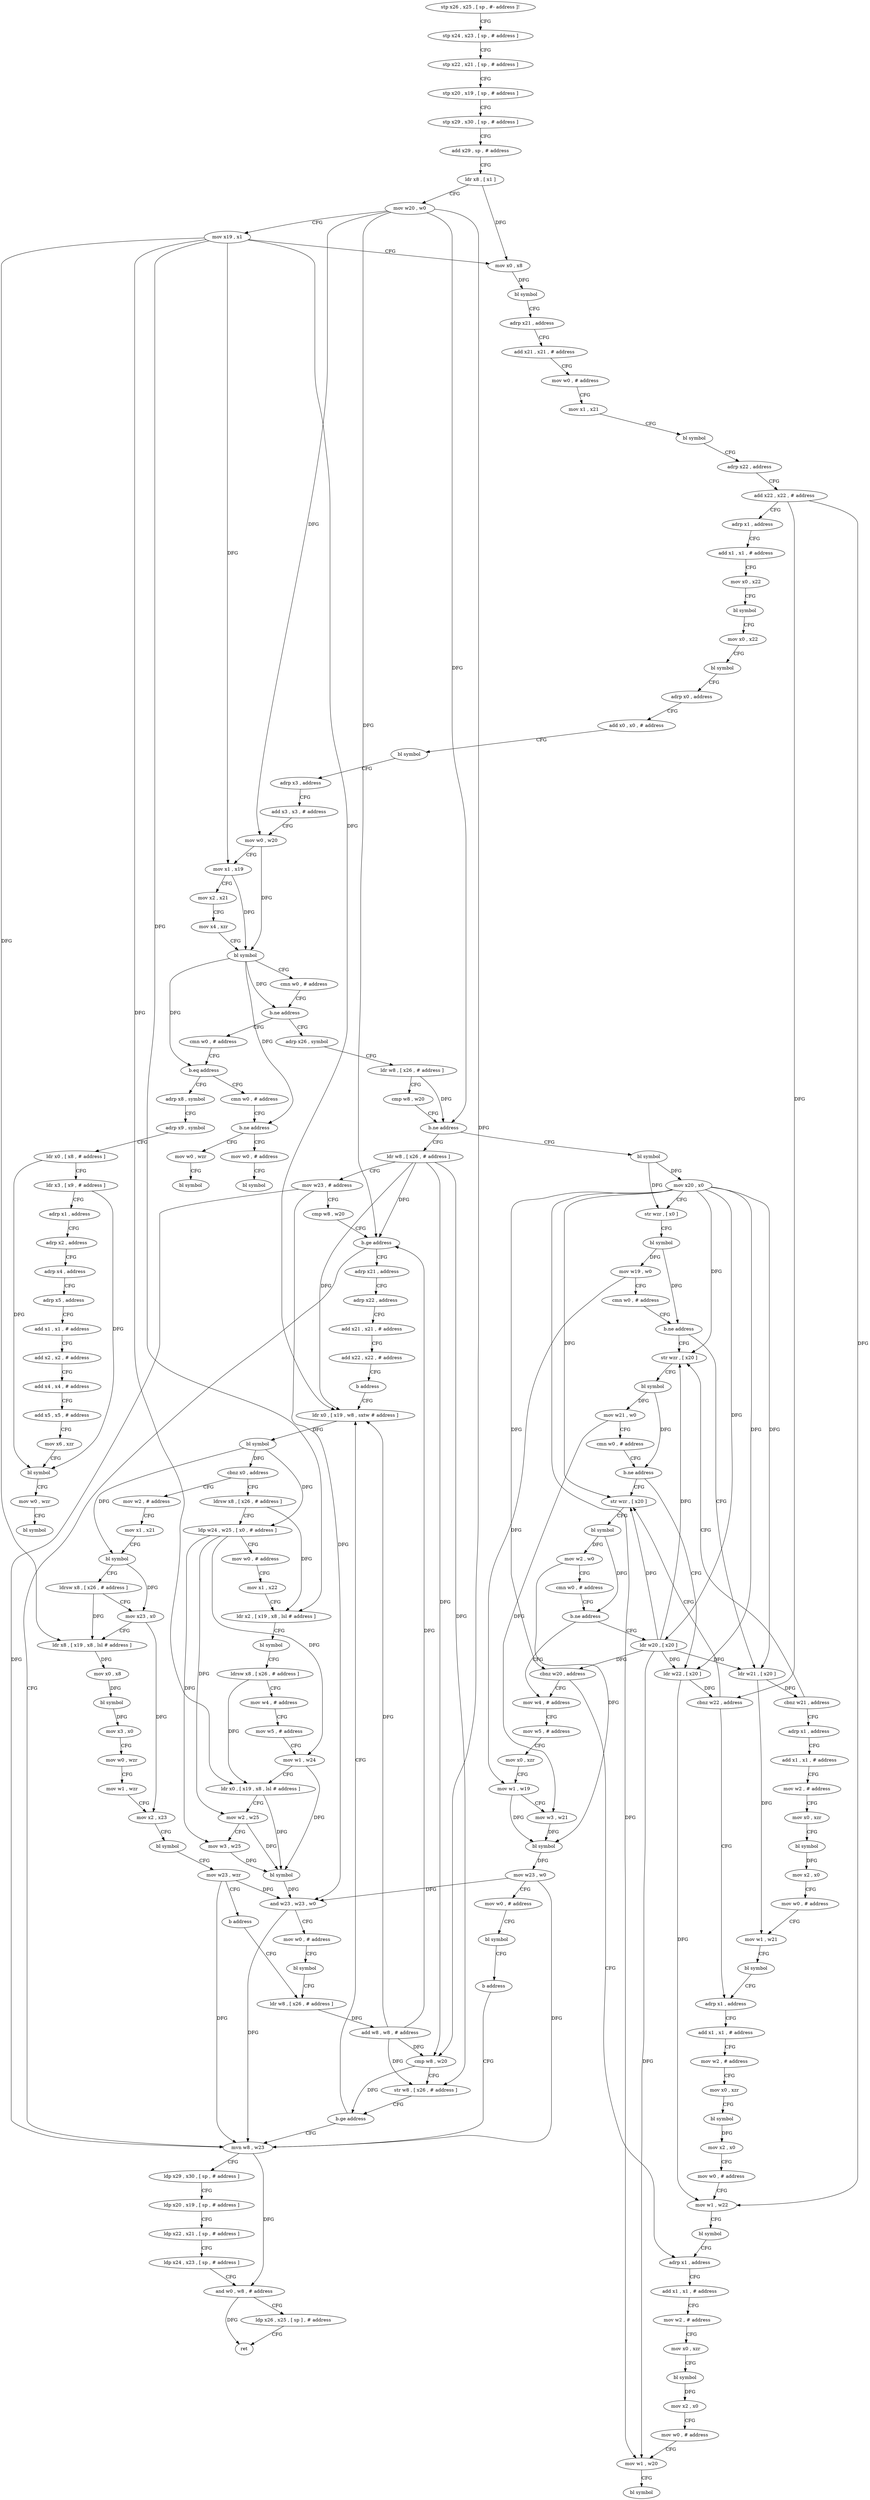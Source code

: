 digraph "func" {
"4200556" [label = "stp x26 , x25 , [ sp , #- address ]!" ]
"4200560" [label = "stp x24 , x23 , [ sp , # address ]" ]
"4200564" [label = "stp x22 , x21 , [ sp , # address ]" ]
"4200568" [label = "stp x20 , x19 , [ sp , # address ]" ]
"4200572" [label = "stp x29 , x30 , [ sp , # address ]" ]
"4200576" [label = "add x29 , sp , # address" ]
"4200580" [label = "ldr x8 , [ x1 ]" ]
"4200584" [label = "mov w20 , w0" ]
"4200588" [label = "mov x19 , x1" ]
"4200592" [label = "mov x0 , x8" ]
"4200596" [label = "bl symbol" ]
"4200600" [label = "adrp x21 , address" ]
"4200604" [label = "add x21 , x21 , # address" ]
"4200608" [label = "mov w0 , # address" ]
"4200612" [label = "mov x1 , x21" ]
"4200616" [label = "bl symbol" ]
"4200620" [label = "adrp x22 , address" ]
"4200624" [label = "add x22 , x22 , # address" ]
"4200628" [label = "adrp x1 , address" ]
"4200632" [label = "add x1 , x1 , # address" ]
"4200636" [label = "mov x0 , x22" ]
"4200640" [label = "bl symbol" ]
"4200644" [label = "mov x0 , x22" ]
"4200648" [label = "bl symbol" ]
"4200652" [label = "adrp x0 , address" ]
"4200656" [label = "add x0 , x0 , # address" ]
"4200660" [label = "bl symbol" ]
"4200664" [label = "adrp x3 , address" ]
"4200668" [label = "add x3 , x3 , # address" ]
"4200672" [label = "mov w0 , w20" ]
"4200676" [label = "mov x1 , x19" ]
"4200680" [label = "mov x2 , x21" ]
"4200684" [label = "mov x4 , xzr" ]
"4200688" [label = "bl symbol" ]
"4200692" [label = "cmn w0 , # address" ]
"4200696" [label = "b.ne address" ]
"4201076" [label = "cmn w0 , # address" ]
"4200700" [label = "adrp x26 , symbol" ]
"4201080" [label = "b.eq address" ]
"4201100" [label = "adrp x8 , symbol" ]
"4201084" [label = "cmn w0 , # address" ]
"4200704" [label = "ldr w8 , [ x26 , # address ]" ]
"4200708" [label = "cmp w8 , w20" ]
"4200712" [label = "b.ne address" ]
"4200848" [label = "ldr w8 , [ x26 , # address ]" ]
"4200716" [label = "bl symbol" ]
"4201104" [label = "adrp x9 , symbol" ]
"4201108" [label = "ldr x0 , [ x8 , # address ]" ]
"4201112" [label = "ldr x3 , [ x9 , # address ]" ]
"4201116" [label = "adrp x1 , address" ]
"4201120" [label = "adrp x2 , address" ]
"4201124" [label = "adrp x4 , address" ]
"4201128" [label = "adrp x5 , address" ]
"4201132" [label = "add x1 , x1 , # address" ]
"4201136" [label = "add x2 , x2 , # address" ]
"4201140" [label = "add x4 , x4 , # address" ]
"4201144" [label = "add x5 , x5 , # address" ]
"4201148" [label = "mov x6 , xzr" ]
"4201152" [label = "bl symbol" ]
"4201156" [label = "mov w0 , wzr" ]
"4201160" [label = "bl symbol" ]
"4201088" [label = "b.ne address" ]
"4201164" [label = "mov w0 , # address" ]
"4201092" [label = "mov w0 , wzr" ]
"4200852" [label = "mov w23 , # address" ]
"4200856" [label = "cmp w8 , w20" ]
"4200860" [label = "b.ge address" ]
"4201044" [label = "mvn w8 , w23" ]
"4200864" [label = "adrp x21 , address" ]
"4200720" [label = "mov x20 , x0" ]
"4200724" [label = "str wzr , [ x0 ]" ]
"4200728" [label = "bl symbol" ]
"4200732" [label = "mov w19 , w0" ]
"4200736" [label = "cmn w0 , # address" ]
"4200740" [label = "b.ne address" ]
"4200752" [label = "str wzr , [ x20 ]" ]
"4200744" [label = "ldr w21 , [ x20 ]" ]
"4201168" [label = "bl symbol" ]
"4201096" [label = "bl symbol" ]
"4201048" [label = "ldp x29 , x30 , [ sp , # address ]" ]
"4201052" [label = "ldp x20 , x19 , [ sp , # address ]" ]
"4201056" [label = "ldp x22 , x21 , [ sp , # address ]" ]
"4201060" [label = "ldp x24 , x23 , [ sp , # address ]" ]
"4201064" [label = "and w0 , w8 , # address" ]
"4201068" [label = "ldp x26 , x25 , [ sp ] , # address" ]
"4201072" [label = "ret" ]
"4200868" [label = "adrp x22 , address" ]
"4200872" [label = "add x21 , x21 , # address" ]
"4200876" [label = "add x22 , x22 , # address" ]
"4200880" [label = "b address" ]
"4200972" [label = "ldr x0 , [ x19 , w8 , sxtw # address ]" ]
"4200756" [label = "bl symbol" ]
"4200760" [label = "mov w21 , w0" ]
"4200764" [label = "cmn w0 , # address" ]
"4200768" [label = "b.ne address" ]
"4200780" [label = "str wzr , [ x20 ]" ]
"4200772" [label = "ldr w22 , [ x20 ]" ]
"4200748" [label = "cbnz w21 , address" ]
"4201172" [label = "adrp x1 , address" ]
"4200976" [label = "bl symbol" ]
"4200980" [label = "cbnz x0 , address" ]
"4200884" [label = "ldrsw x8 , [ x26 , # address ]" ]
"4200984" [label = "mov w2 , # address" ]
"4200784" [label = "bl symbol" ]
"4200788" [label = "mov w2 , w0" ]
"4200792" [label = "cmn w0 , # address" ]
"4200796" [label = "b.ne address" ]
"4200808" [label = "mov w4 , # address" ]
"4200800" [label = "ldr w20 , [ x20 ]" ]
"4200776" [label = "cbnz w22 , address" ]
"4201208" [label = "adrp x1 , address" ]
"4201176" [label = "add x1 , x1 , # address" ]
"4201180" [label = "mov w2 , # address" ]
"4201184" [label = "mov x0 , xzr" ]
"4201188" [label = "bl symbol" ]
"4201192" [label = "mov x2 , x0" ]
"4201196" [label = "mov w0 , # address" ]
"4201200" [label = "mov w1 , w21" ]
"4201204" [label = "bl symbol" ]
"4200888" [label = "ldp w24 , w25 , [ x0 , # address ]" ]
"4200892" [label = "mov w0 , # address" ]
"4200896" [label = "mov x1 , x22" ]
"4200900" [label = "ldr x2 , [ x19 , x8 , lsl # address ]" ]
"4200904" [label = "bl symbol" ]
"4200908" [label = "ldrsw x8 , [ x26 , # address ]" ]
"4200912" [label = "mov w4 , # address" ]
"4200916" [label = "mov w5 , # address" ]
"4200920" [label = "mov w1 , w24" ]
"4200924" [label = "ldr x0 , [ x19 , x8 , lsl # address ]" ]
"4200928" [label = "mov w2 , w25" ]
"4200932" [label = "mov w3 , w25" ]
"4200936" [label = "bl symbol" ]
"4200940" [label = "and w23 , w23 , w0" ]
"4200944" [label = "mov w0 , # address" ]
"4200948" [label = "bl symbol" ]
"4200952" [label = "ldr w8 , [ x26 , # address ]" ]
"4200988" [label = "mov x1 , x21" ]
"4200992" [label = "bl symbol" ]
"4200996" [label = "ldrsw x8 , [ x26 , # address ]" ]
"4201000" [label = "mov x23 , x0" ]
"4201004" [label = "ldr x8 , [ x19 , x8 , lsl # address ]" ]
"4201008" [label = "mov x0 , x8" ]
"4201012" [label = "bl symbol" ]
"4201016" [label = "mov x3 , x0" ]
"4201020" [label = "mov w0 , wzr" ]
"4201024" [label = "mov w1 , wzr" ]
"4201028" [label = "mov x2 , x23" ]
"4201032" [label = "bl symbol" ]
"4201036" [label = "mov w23 , wzr" ]
"4201040" [label = "b address" ]
"4200812" [label = "mov w5 , # address" ]
"4200816" [label = "mov x0 , xzr" ]
"4200820" [label = "mov w1 , w19" ]
"4200824" [label = "mov w3 , w21" ]
"4200828" [label = "bl symbol" ]
"4200832" [label = "mov w23 , w0" ]
"4200836" [label = "mov w0 , # address" ]
"4200840" [label = "bl symbol" ]
"4200844" [label = "b address" ]
"4200804" [label = "cbnz w20 , address" ]
"4201244" [label = "adrp x1 , address" ]
"4201212" [label = "add x1 , x1 , # address" ]
"4201216" [label = "mov w2 , # address" ]
"4201220" [label = "mov x0 , xzr" ]
"4201224" [label = "bl symbol" ]
"4201228" [label = "mov x2 , x0" ]
"4201232" [label = "mov w0 , # address" ]
"4201236" [label = "mov w1 , w22" ]
"4201240" [label = "bl symbol" ]
"4200956" [label = "add w8 , w8 , # address" ]
"4200960" [label = "cmp w8 , w20" ]
"4200964" [label = "str w8 , [ x26 , # address ]" ]
"4200968" [label = "b.ge address" ]
"4201248" [label = "add x1 , x1 , # address" ]
"4201252" [label = "mov w2 , # address" ]
"4201256" [label = "mov x0 , xzr" ]
"4201260" [label = "bl symbol" ]
"4201264" [label = "mov x2 , x0" ]
"4201268" [label = "mov w0 , # address" ]
"4201272" [label = "mov w1 , w20" ]
"4201276" [label = "bl symbol" ]
"4200556" -> "4200560" [ label = "CFG" ]
"4200560" -> "4200564" [ label = "CFG" ]
"4200564" -> "4200568" [ label = "CFG" ]
"4200568" -> "4200572" [ label = "CFG" ]
"4200572" -> "4200576" [ label = "CFG" ]
"4200576" -> "4200580" [ label = "CFG" ]
"4200580" -> "4200584" [ label = "CFG" ]
"4200580" -> "4200592" [ label = "DFG" ]
"4200584" -> "4200588" [ label = "CFG" ]
"4200584" -> "4200672" [ label = "DFG" ]
"4200584" -> "4200712" [ label = "DFG" ]
"4200584" -> "4200860" [ label = "DFG" ]
"4200584" -> "4200960" [ label = "DFG" ]
"4200588" -> "4200592" [ label = "CFG" ]
"4200588" -> "4200676" [ label = "DFG" ]
"4200588" -> "4200972" [ label = "DFG" ]
"4200588" -> "4200900" [ label = "DFG" ]
"4200588" -> "4200924" [ label = "DFG" ]
"4200588" -> "4201004" [ label = "DFG" ]
"4200592" -> "4200596" [ label = "DFG" ]
"4200596" -> "4200600" [ label = "CFG" ]
"4200600" -> "4200604" [ label = "CFG" ]
"4200604" -> "4200608" [ label = "CFG" ]
"4200608" -> "4200612" [ label = "CFG" ]
"4200612" -> "4200616" [ label = "CFG" ]
"4200616" -> "4200620" [ label = "CFG" ]
"4200620" -> "4200624" [ label = "CFG" ]
"4200624" -> "4200628" [ label = "CFG" ]
"4200624" -> "4200776" [ label = "DFG" ]
"4200624" -> "4201236" [ label = "DFG" ]
"4200628" -> "4200632" [ label = "CFG" ]
"4200632" -> "4200636" [ label = "CFG" ]
"4200636" -> "4200640" [ label = "CFG" ]
"4200640" -> "4200644" [ label = "CFG" ]
"4200644" -> "4200648" [ label = "CFG" ]
"4200648" -> "4200652" [ label = "CFG" ]
"4200652" -> "4200656" [ label = "CFG" ]
"4200656" -> "4200660" [ label = "CFG" ]
"4200660" -> "4200664" [ label = "CFG" ]
"4200664" -> "4200668" [ label = "CFG" ]
"4200668" -> "4200672" [ label = "CFG" ]
"4200672" -> "4200676" [ label = "CFG" ]
"4200672" -> "4200688" [ label = "DFG" ]
"4200676" -> "4200680" [ label = "CFG" ]
"4200676" -> "4200688" [ label = "DFG" ]
"4200680" -> "4200684" [ label = "CFG" ]
"4200684" -> "4200688" [ label = "CFG" ]
"4200688" -> "4200692" [ label = "CFG" ]
"4200688" -> "4200696" [ label = "DFG" ]
"4200688" -> "4201080" [ label = "DFG" ]
"4200688" -> "4201088" [ label = "DFG" ]
"4200692" -> "4200696" [ label = "CFG" ]
"4200696" -> "4201076" [ label = "CFG" ]
"4200696" -> "4200700" [ label = "CFG" ]
"4201076" -> "4201080" [ label = "CFG" ]
"4200700" -> "4200704" [ label = "CFG" ]
"4201080" -> "4201100" [ label = "CFG" ]
"4201080" -> "4201084" [ label = "CFG" ]
"4201100" -> "4201104" [ label = "CFG" ]
"4201084" -> "4201088" [ label = "CFG" ]
"4200704" -> "4200708" [ label = "CFG" ]
"4200704" -> "4200712" [ label = "DFG" ]
"4200708" -> "4200712" [ label = "CFG" ]
"4200712" -> "4200848" [ label = "CFG" ]
"4200712" -> "4200716" [ label = "CFG" ]
"4200848" -> "4200852" [ label = "CFG" ]
"4200848" -> "4200860" [ label = "DFG" ]
"4200848" -> "4200972" [ label = "DFG" ]
"4200848" -> "4200960" [ label = "DFG" ]
"4200848" -> "4200964" [ label = "DFG" ]
"4200716" -> "4200720" [ label = "DFG" ]
"4200716" -> "4200724" [ label = "DFG" ]
"4201104" -> "4201108" [ label = "CFG" ]
"4201108" -> "4201112" [ label = "CFG" ]
"4201108" -> "4201152" [ label = "DFG" ]
"4201112" -> "4201116" [ label = "CFG" ]
"4201112" -> "4201152" [ label = "DFG" ]
"4201116" -> "4201120" [ label = "CFG" ]
"4201120" -> "4201124" [ label = "CFG" ]
"4201124" -> "4201128" [ label = "CFG" ]
"4201128" -> "4201132" [ label = "CFG" ]
"4201132" -> "4201136" [ label = "CFG" ]
"4201136" -> "4201140" [ label = "CFG" ]
"4201140" -> "4201144" [ label = "CFG" ]
"4201144" -> "4201148" [ label = "CFG" ]
"4201148" -> "4201152" [ label = "CFG" ]
"4201152" -> "4201156" [ label = "CFG" ]
"4201156" -> "4201160" [ label = "CFG" ]
"4201088" -> "4201164" [ label = "CFG" ]
"4201088" -> "4201092" [ label = "CFG" ]
"4201164" -> "4201168" [ label = "CFG" ]
"4201092" -> "4201096" [ label = "CFG" ]
"4200852" -> "4200856" [ label = "CFG" ]
"4200852" -> "4201044" [ label = "DFG" ]
"4200852" -> "4200940" [ label = "DFG" ]
"4200856" -> "4200860" [ label = "CFG" ]
"4200860" -> "4201044" [ label = "CFG" ]
"4200860" -> "4200864" [ label = "CFG" ]
"4201044" -> "4201048" [ label = "CFG" ]
"4201044" -> "4201064" [ label = "DFG" ]
"4200864" -> "4200868" [ label = "CFG" ]
"4200720" -> "4200724" [ label = "CFG" ]
"4200720" -> "4200752" [ label = "DFG" ]
"4200720" -> "4200744" [ label = "DFG" ]
"4200720" -> "4200780" [ label = "DFG" ]
"4200720" -> "4200772" [ label = "DFG" ]
"4200720" -> "4200800" [ label = "DFG" ]
"4200720" -> "4200804" [ label = "DFG" ]
"4200720" -> "4201272" [ label = "DFG" ]
"4200724" -> "4200728" [ label = "CFG" ]
"4200728" -> "4200732" [ label = "DFG" ]
"4200728" -> "4200740" [ label = "DFG" ]
"4200732" -> "4200736" [ label = "CFG" ]
"4200732" -> "4200820" [ label = "DFG" ]
"4200736" -> "4200740" [ label = "CFG" ]
"4200740" -> "4200752" [ label = "CFG" ]
"4200740" -> "4200744" [ label = "CFG" ]
"4200752" -> "4200756" [ label = "CFG" ]
"4200744" -> "4200748" [ label = "DFG" ]
"4200744" -> "4201200" [ label = "DFG" ]
"4201048" -> "4201052" [ label = "CFG" ]
"4201052" -> "4201056" [ label = "CFG" ]
"4201056" -> "4201060" [ label = "CFG" ]
"4201060" -> "4201064" [ label = "CFG" ]
"4201064" -> "4201068" [ label = "CFG" ]
"4201064" -> "4201072" [ label = "DFG" ]
"4201068" -> "4201072" [ label = "CFG" ]
"4200868" -> "4200872" [ label = "CFG" ]
"4200872" -> "4200876" [ label = "CFG" ]
"4200876" -> "4200880" [ label = "CFG" ]
"4200880" -> "4200972" [ label = "CFG" ]
"4200972" -> "4200976" [ label = "DFG" ]
"4200756" -> "4200760" [ label = "DFG" ]
"4200756" -> "4200768" [ label = "DFG" ]
"4200760" -> "4200764" [ label = "CFG" ]
"4200760" -> "4200824" [ label = "DFG" ]
"4200764" -> "4200768" [ label = "CFG" ]
"4200768" -> "4200780" [ label = "CFG" ]
"4200768" -> "4200772" [ label = "CFG" ]
"4200780" -> "4200784" [ label = "CFG" ]
"4200772" -> "4200776" [ label = "DFG" ]
"4200772" -> "4201236" [ label = "DFG" ]
"4200748" -> "4201172" [ label = "CFG" ]
"4200748" -> "4200752" [ label = "CFG" ]
"4201172" -> "4201176" [ label = "CFG" ]
"4200976" -> "4200980" [ label = "DFG" ]
"4200976" -> "4200888" [ label = "DFG" ]
"4200976" -> "4200992" [ label = "DFG" ]
"4200980" -> "4200884" [ label = "CFG" ]
"4200980" -> "4200984" [ label = "CFG" ]
"4200884" -> "4200888" [ label = "CFG" ]
"4200884" -> "4200900" [ label = "DFG" ]
"4200984" -> "4200988" [ label = "CFG" ]
"4200784" -> "4200788" [ label = "DFG" ]
"4200784" -> "4200796" [ label = "DFG" ]
"4200788" -> "4200792" [ label = "CFG" ]
"4200788" -> "4200828" [ label = "DFG" ]
"4200792" -> "4200796" [ label = "CFG" ]
"4200796" -> "4200808" [ label = "CFG" ]
"4200796" -> "4200800" [ label = "CFG" ]
"4200808" -> "4200812" [ label = "CFG" ]
"4200800" -> "4200804" [ label = "DFG" ]
"4200800" -> "4200752" [ label = "DFG" ]
"4200800" -> "4200744" [ label = "DFG" ]
"4200800" -> "4200780" [ label = "DFG" ]
"4200800" -> "4200772" [ label = "DFG" ]
"4200800" -> "4201272" [ label = "DFG" ]
"4200776" -> "4201208" [ label = "CFG" ]
"4200776" -> "4200780" [ label = "CFG" ]
"4201208" -> "4201212" [ label = "CFG" ]
"4201176" -> "4201180" [ label = "CFG" ]
"4201180" -> "4201184" [ label = "CFG" ]
"4201184" -> "4201188" [ label = "CFG" ]
"4201188" -> "4201192" [ label = "DFG" ]
"4201192" -> "4201196" [ label = "CFG" ]
"4201196" -> "4201200" [ label = "CFG" ]
"4201200" -> "4201204" [ label = "CFG" ]
"4201204" -> "4201208" [ label = "CFG" ]
"4200888" -> "4200892" [ label = "CFG" ]
"4200888" -> "4200920" [ label = "DFG" ]
"4200888" -> "4200928" [ label = "DFG" ]
"4200888" -> "4200932" [ label = "DFG" ]
"4200892" -> "4200896" [ label = "CFG" ]
"4200896" -> "4200900" [ label = "CFG" ]
"4200900" -> "4200904" [ label = "CFG" ]
"4200904" -> "4200908" [ label = "CFG" ]
"4200908" -> "4200912" [ label = "CFG" ]
"4200908" -> "4200924" [ label = "DFG" ]
"4200912" -> "4200916" [ label = "CFG" ]
"4200916" -> "4200920" [ label = "CFG" ]
"4200920" -> "4200924" [ label = "CFG" ]
"4200920" -> "4200936" [ label = "DFG" ]
"4200924" -> "4200928" [ label = "CFG" ]
"4200924" -> "4200936" [ label = "DFG" ]
"4200928" -> "4200932" [ label = "CFG" ]
"4200928" -> "4200936" [ label = "DFG" ]
"4200932" -> "4200936" [ label = "DFG" ]
"4200936" -> "4200940" [ label = "DFG" ]
"4200940" -> "4200944" [ label = "CFG" ]
"4200940" -> "4201044" [ label = "DFG" ]
"4200944" -> "4200948" [ label = "CFG" ]
"4200948" -> "4200952" [ label = "CFG" ]
"4200952" -> "4200956" [ label = "DFG" ]
"4200988" -> "4200992" [ label = "CFG" ]
"4200992" -> "4200996" [ label = "CFG" ]
"4200992" -> "4201000" [ label = "DFG" ]
"4200996" -> "4201000" [ label = "CFG" ]
"4200996" -> "4201004" [ label = "DFG" ]
"4201000" -> "4201004" [ label = "CFG" ]
"4201000" -> "4201028" [ label = "DFG" ]
"4201004" -> "4201008" [ label = "DFG" ]
"4201008" -> "4201012" [ label = "DFG" ]
"4201012" -> "4201016" [ label = "DFG" ]
"4201016" -> "4201020" [ label = "CFG" ]
"4201020" -> "4201024" [ label = "CFG" ]
"4201024" -> "4201028" [ label = "CFG" ]
"4201028" -> "4201032" [ label = "CFG" ]
"4201032" -> "4201036" [ label = "CFG" ]
"4201036" -> "4201040" [ label = "CFG" ]
"4201036" -> "4201044" [ label = "DFG" ]
"4201036" -> "4200940" [ label = "DFG" ]
"4201040" -> "4200952" [ label = "CFG" ]
"4200812" -> "4200816" [ label = "CFG" ]
"4200816" -> "4200820" [ label = "CFG" ]
"4200820" -> "4200824" [ label = "CFG" ]
"4200820" -> "4200828" [ label = "DFG" ]
"4200824" -> "4200828" [ label = "DFG" ]
"4200828" -> "4200832" [ label = "DFG" ]
"4200832" -> "4200836" [ label = "CFG" ]
"4200832" -> "4201044" [ label = "DFG" ]
"4200832" -> "4200940" [ label = "DFG" ]
"4200836" -> "4200840" [ label = "CFG" ]
"4200840" -> "4200844" [ label = "CFG" ]
"4200844" -> "4201044" [ label = "CFG" ]
"4200804" -> "4201244" [ label = "CFG" ]
"4200804" -> "4200808" [ label = "CFG" ]
"4201244" -> "4201248" [ label = "CFG" ]
"4201212" -> "4201216" [ label = "CFG" ]
"4201216" -> "4201220" [ label = "CFG" ]
"4201220" -> "4201224" [ label = "CFG" ]
"4201224" -> "4201228" [ label = "DFG" ]
"4201228" -> "4201232" [ label = "CFG" ]
"4201232" -> "4201236" [ label = "CFG" ]
"4201236" -> "4201240" [ label = "CFG" ]
"4201240" -> "4201244" [ label = "CFG" ]
"4200956" -> "4200960" [ label = "DFG" ]
"4200956" -> "4200972" [ label = "DFG" ]
"4200956" -> "4200860" [ label = "DFG" ]
"4200956" -> "4200964" [ label = "DFG" ]
"4200960" -> "4200964" [ label = "CFG" ]
"4200960" -> "4200968" [ label = "DFG" ]
"4200964" -> "4200968" [ label = "CFG" ]
"4200968" -> "4201044" [ label = "CFG" ]
"4200968" -> "4200972" [ label = "CFG" ]
"4201248" -> "4201252" [ label = "CFG" ]
"4201252" -> "4201256" [ label = "CFG" ]
"4201256" -> "4201260" [ label = "CFG" ]
"4201260" -> "4201264" [ label = "DFG" ]
"4201264" -> "4201268" [ label = "CFG" ]
"4201268" -> "4201272" [ label = "CFG" ]
"4201272" -> "4201276" [ label = "CFG" ]
}
